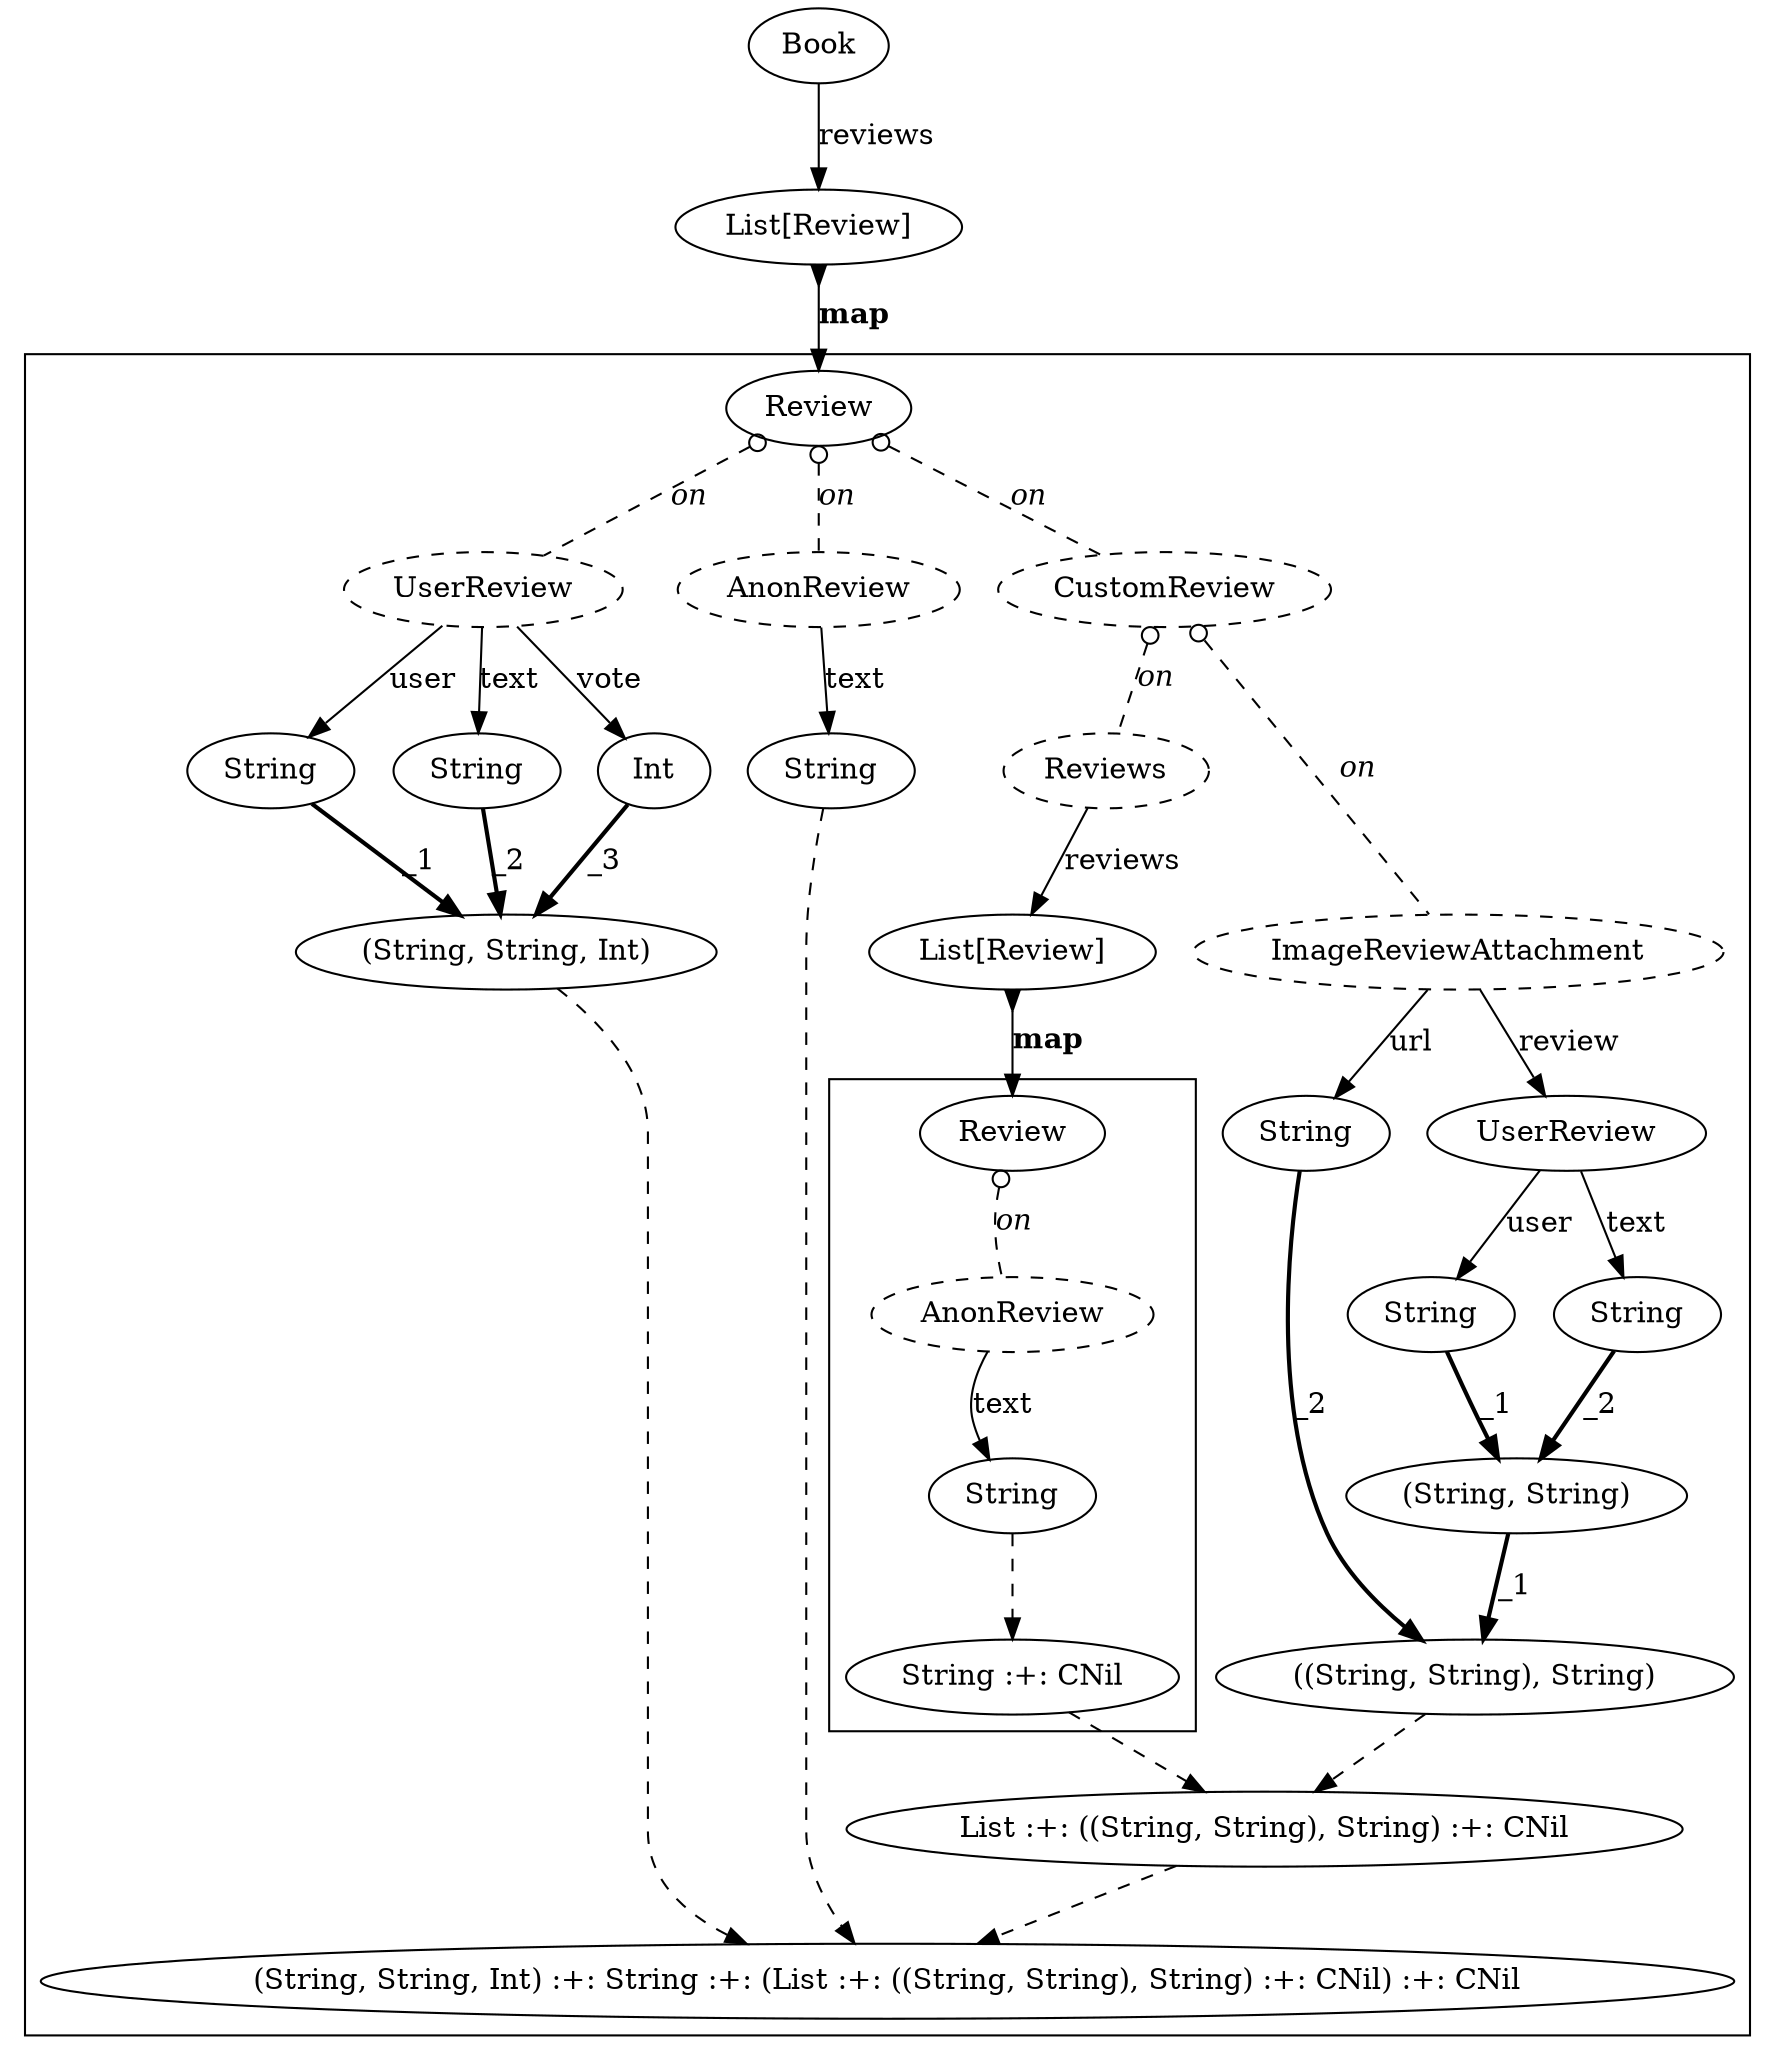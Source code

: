 // Generated with `ToDot(ScalaExprTest.chooseBookReview)`

digraph {
    Book_423227530 [label="Book",]
    List_695052054 [label="List[Review]",]

    edge [label="reviews",];
    Book_423227530 -> List_695052054;

    subgraph cluster_1229032927{
    Review_1903643206 [label="Review",]

    UserReview_689467429 [label="UserReview",style=dashed]AnonReview_38705457 [label="AnonReview",style=dashed]CustomReview_575025072 [label="CustomReview",style=dashed]
    edge [style=dashed,dir=back,arrowtail=odot];

    edge [label=<<i>on</i>>,];
    Review_1903643206 -> UserReview_689467429;

    edge [label=<<i>on</i>>,];
    Review_1903643206 -> AnonReview_38705457;

    edge [label=<<i>on</i>>,];
    Review_1903643206 -> CustomReview_575025072;

    edge [style=solid,dir=forward]; // reset
choose_1856150562 [label="(String, String, Int) :+: String :+: (List :+: ((String, String), String) :+: CNil) :+: CNil"];

    split_tuple_2141803520 [label="(String, String, Int)"];

    String_1837281868 [label="String",]

    edge [label="user",];
    UserReview_689467429 -> String_1837281868;


    String_1672831165 [label="String",]

    edge [label="text",];
    UserReview_689467429 -> String_1672831165;


    Int_73631283 [label="Int",]

    edge [label="vote",];
    UserReview_689467429 -> Int_73631283;


    edge[style=bold];

    edge [label="_1",];
    String_1837281868 -> split_tuple_2141803520;

    edge [label="_2",];
    String_1672831165 -> split_tuple_2141803520;

    edge [label="_3",];
    Int_73631283 -> split_tuple_2141803520;

    edge[style=solid]; // reset

    String_1384336613 [label="String",]

    edge [label="text",];
    AnonReview_38705457 -> String_1384336613;


    Reviews_1674881998 [label="Reviews",style=dashed]ImageReviewAttachment_785445613 [label="ImageReviewAttachment",style=dashed]
    edge [style=dashed,dir=back,arrowtail=odot];

    edge [label=<<i>on</i>>,];
    CustomReview_575025072 -> Reviews_1674881998;

    edge [label=<<i>on</i>>,];
    CustomReview_575025072 -> ImageReviewAttachment_785445613;

    edge [style=solid,dir=forward]; // reset
choose_1602215124 [label="List :+: ((String, String), String) :+: CNil"];

    List_1136366801 [label="List[Review]",]

    edge [label="reviews",];
    Reviews_1674881998 -> List_1136366801;

    subgraph cluster_1706715864{
    Review_1840830355 [label="Review",]

    AnonReview_633466538 [label="AnonReview",style=dashed]
    edge [style=dashed,dir=back,arrowtail=odot];

    edge [label=<<i>on</i>>,];
    Review_1840830355 -> AnonReview_633466538;

    edge [style=solid,dir=forward]; // reset
choose_1171156189 [label="String :+: CNil"];

    String_209084694 [label="String",]

    edge [label="text",];
    AnonReview_633466538 -> String_209084694;



    edge [label="",style=dashed];
    String_209084694 -> choose_1171156189;


    }
    edge [label=<<b>map</b>>,arrowtail=inv,dir=both];
    List_1136366801 -> Review_1840830355;
    edge [dir=forward]; // reset

    split_tuple_1926684109 [label="((String, String), String)"];

    UserReview_2028626560 [label="UserReview",]

    edge [label="review",];
    ImageReviewAttachment_785445613 -> UserReview_2028626560;


    split_tuple_2005246918 [label="(String, String)"];

    String_806469817 [label="String",]

    edge [label="user",];
    UserReview_2028626560 -> String_806469817;


    String_1742664243 [label="String",]

    edge [label="text",];
    UserReview_2028626560 -> String_1742664243;


    edge[style=bold];

    edge [label="_1",];
    String_806469817 -> split_tuple_2005246918;

    edge [label="_2",];
    String_1742664243 -> split_tuple_2005246918;

    edge[style=solid]; // reset

    String_366708769 [label="String",]

    edge [label="url",];
    ImageReviewAttachment_785445613 -> String_366708769;


    edge[style=bold];

    edge [label="_1",];
    split_tuple_2005246918 -> split_tuple_1926684109;

    edge [label="_2",];
    String_366708769 -> split_tuple_1926684109;

    edge[style=solid]; // reset


    edge [label="",style=dashed];
    choose_1171156189 -> choose_1602215124;

    edge [label="",style=dashed];
    split_tuple_1926684109 -> choose_1602215124;



    edge [label="",style=dashed];
    split_tuple_2141803520 -> choose_1856150562;

    edge [label="",style=dashed];
    String_1384336613 -> choose_1856150562;

    edge [label="",style=dashed];
    choose_1602215124 -> choose_1856150562;


    }
    edge [label=<<b>map</b>>,arrowtail=inv,dir=both];
    List_695052054 -> Review_1903643206;
    edge [dir=forward]; // reset

}
